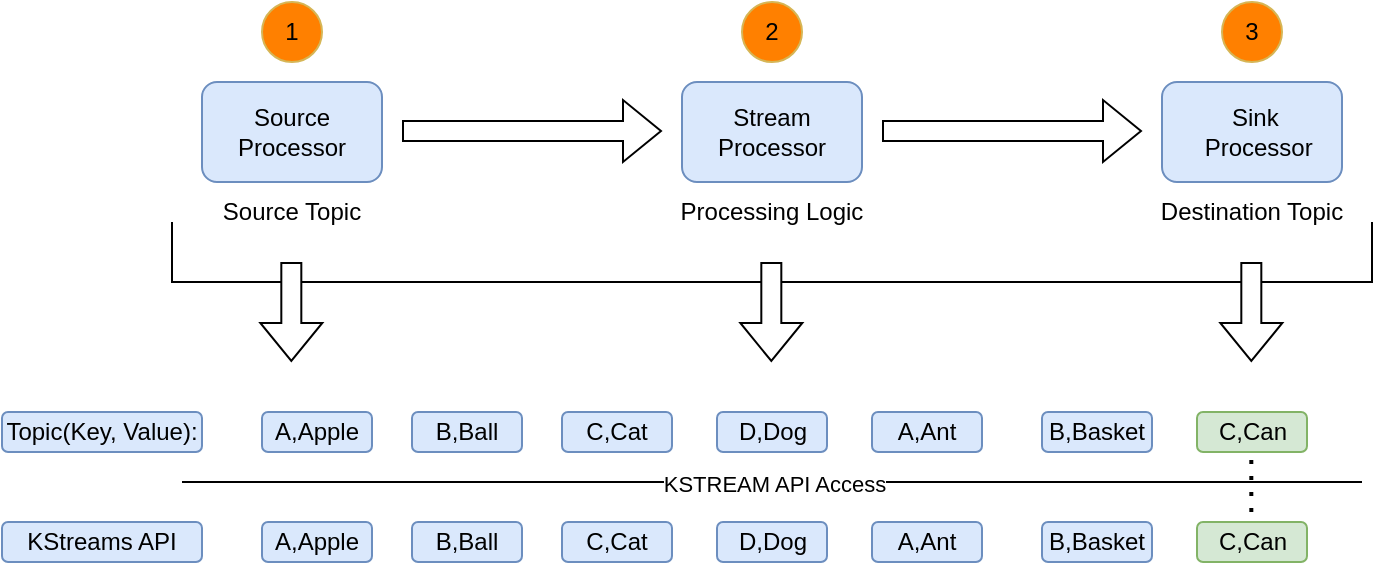 <mxfile version="23.0.1" type="google" pages="2">
  <diagram name="Page-1" id="6tKYj15fQL-WdANzBw2b">
    <mxGraphModel grid="1" page="1" gridSize="10" guides="1" tooltips="1" connect="1" arrows="1" fold="1" pageScale="1" pageWidth="850" pageHeight="1100" math="0" shadow="0">
      <root>
        <mxCell id="0" />
        <mxCell id="1" parent="0" />
        <mxCell id="F1lQoI6iij9EIfafOThn-3" value="1" style="ellipse;whiteSpace=wrap;html=1;aspect=fixed;fillColor=#FF8000;strokeColor=#d6b656;" vertex="1" parent="1">
          <mxGeometry x="215" y="120" width="30" height="30" as="geometry" />
        </mxCell>
        <mxCell id="F1lQoI6iij9EIfafOThn-4" value="2" style="ellipse;whiteSpace=wrap;html=1;aspect=fixed;fillColor=#FF8000;strokeColor=#d6b656;" vertex="1" parent="1">
          <mxGeometry x="455" y="120" width="30" height="30" as="geometry" />
        </mxCell>
        <mxCell id="F1lQoI6iij9EIfafOThn-5" value="3" style="ellipse;whiteSpace=wrap;html=1;aspect=fixed;fillColor=#FF8000;strokeColor=#d6b656;" vertex="1" parent="1">
          <mxGeometry x="695" y="120" width="30" height="30" as="geometry" />
        </mxCell>
        <mxCell id="F1lQoI6iij9EIfafOThn-11" value="Source Processor" style="rounded=1;whiteSpace=wrap;html=1;fillColor=#dae8fc;strokeColor=#6c8ebf;" vertex="1" parent="1">
          <mxGeometry x="185" y="160" width="90" height="50" as="geometry" />
        </mxCell>
        <mxCell id="F1lQoI6iij9EIfafOThn-12" value="Stream Processor" style="rounded=1;whiteSpace=wrap;html=1;fillColor=#dae8fc;strokeColor=#6c8ebf;" vertex="1" parent="1">
          <mxGeometry x="425" y="160" width="90" height="50" as="geometry" />
        </mxCell>
        <mxCell id="F1lQoI6iij9EIfafOThn-13" value="&amp;nbsp;Sink&lt;br&gt;&amp;nbsp; Processor" style="rounded=1;whiteSpace=wrap;html=1;fillColor=#dae8fc;strokeColor=#6c8ebf;" vertex="1" parent="1">
          <mxGeometry x="665" y="160" width="90" height="50" as="geometry" />
        </mxCell>
        <mxCell id="F1lQoI6iij9EIfafOThn-14" value="Source Topic" style="text;html=1;strokeColor=none;fillColor=none;align=center;verticalAlign=middle;whiteSpace=wrap;rounded=0;" vertex="1" parent="1">
          <mxGeometry x="185" y="210" width="90" height="30" as="geometry" />
        </mxCell>
        <mxCell id="F1lQoI6iij9EIfafOThn-15" value="Processing Logic" style="text;html=1;strokeColor=none;fillColor=none;align=center;verticalAlign=middle;whiteSpace=wrap;rounded=0;" vertex="1" parent="1">
          <mxGeometry x="420" y="210" width="100" height="30" as="geometry" />
        </mxCell>
        <mxCell id="F1lQoI6iij9EIfafOThn-16" value="Destination Topic" style="text;html=1;strokeColor=none;fillColor=none;align=center;verticalAlign=middle;whiteSpace=wrap;rounded=0;" vertex="1" parent="1">
          <mxGeometry x="660" y="210" width="100" height="30" as="geometry" />
        </mxCell>
        <mxCell id="F1lQoI6iij9EIfafOThn-17" value="" style="endArrow=none;html=1;rounded=0;" edge="1" parent="1">
          <mxGeometry width="50" height="50" relative="1" as="geometry">
            <mxPoint x="170" y="230" as="sourcePoint" />
            <mxPoint x="770" y="230" as="targetPoint" />
            <Array as="points">
              <mxPoint x="170" y="260" />
              <mxPoint x="770" y="260" />
            </Array>
          </mxGeometry>
        </mxCell>
        <mxCell id="05hDE1xjEh5lDh9beN6P-1" value="" style="shape=flexArrow;endArrow=classic;html=1;rounded=0;" edge="1" parent="1">
          <mxGeometry width="50" height="50" relative="1" as="geometry">
            <mxPoint x="525" y="184.5" as="sourcePoint" />
            <mxPoint x="655" y="184.5" as="targetPoint" />
          </mxGeometry>
        </mxCell>
        <mxCell id="05hDE1xjEh5lDh9beN6P-2" value="" style="shape=flexArrow;endArrow=classic;html=1;rounded=0;" edge="1" parent="1">
          <mxGeometry width="50" height="50" relative="1" as="geometry">
            <mxPoint x="285" y="184.5" as="sourcePoint" />
            <mxPoint x="415" y="184.5" as="targetPoint" />
          </mxGeometry>
        </mxCell>
        <mxCell id="LZXyYZDwXgrivEgTvq4V-2" value="A,Apple" style="rounded=1;whiteSpace=wrap;html=1;fillColor=#dae8fc;strokeColor=#6c8ebf;" vertex="1" parent="1">
          <mxGeometry x="215" y="325" width="55" height="20" as="geometry" />
        </mxCell>
        <mxCell id="LZXyYZDwXgrivEgTvq4V-3" value="B,Ball" style="rounded=1;whiteSpace=wrap;html=1;fillColor=#dae8fc;strokeColor=#6c8ebf;" vertex="1" parent="1">
          <mxGeometry x="290" y="325" width="55" height="20" as="geometry" />
        </mxCell>
        <mxCell id="LZXyYZDwXgrivEgTvq4V-4" value="C,Cat" style="rounded=1;whiteSpace=wrap;html=1;fillColor=#dae8fc;strokeColor=#6c8ebf;" vertex="1" parent="1">
          <mxGeometry x="365" y="325" width="55" height="20" as="geometry" />
        </mxCell>
        <mxCell id="LZXyYZDwXgrivEgTvq4V-5" value="D,Dog" style="rounded=1;whiteSpace=wrap;html=1;fillColor=#dae8fc;strokeColor=#6c8ebf;" vertex="1" parent="1">
          <mxGeometry x="442.5" y="325" width="55" height="20" as="geometry" />
        </mxCell>
        <mxCell id="LZXyYZDwXgrivEgTvq4V-6" value="A,Ant" style="rounded=1;whiteSpace=wrap;html=1;fillColor=#dae8fc;strokeColor=#6c8ebf;" vertex="1" parent="1">
          <mxGeometry x="520" y="325" width="55" height="20" as="geometry" />
        </mxCell>
        <mxCell id="LZXyYZDwXgrivEgTvq4V-7" value="B,Basket" style="rounded=1;whiteSpace=wrap;html=1;fillColor=#dae8fc;strokeColor=#6c8ebf;" vertex="1" parent="1">
          <mxGeometry x="605" y="325" width="55" height="20" as="geometry" />
        </mxCell>
        <mxCell id="LZXyYZDwXgrivEgTvq4V-9" value="" style="shape=flexArrow;endArrow=classic;html=1;rounded=0;fillColor=default;" edge="1" parent="1">
          <mxGeometry width="50" height="50" relative="1" as="geometry">
            <mxPoint x="229.66" y="250" as="sourcePoint" />
            <mxPoint x="229.66" y="300" as="targetPoint" />
          </mxGeometry>
        </mxCell>
        <mxCell id="LZXyYZDwXgrivEgTvq4V-10" value="" style="endArrow=none;html=1;rounded=0;" edge="1" parent="1">
          <mxGeometry width="50" height="50" relative="1" as="geometry">
            <mxPoint x="175" y="360" as="sourcePoint" />
            <mxPoint x="765" y="360" as="targetPoint" />
          </mxGeometry>
        </mxCell>
        <mxCell id="LZXyYZDwXgrivEgTvq4V-11" value="KSTREAM API Access" style="edgeLabel;html=1;align=center;verticalAlign=middle;resizable=0;points=[];" connectable="0" vertex="1" parent="LZXyYZDwXgrivEgTvq4V-10">
          <mxGeometry x="-0.171" y="-1" relative="1" as="geometry">
            <mxPoint x="51" as="offset" />
          </mxGeometry>
        </mxCell>
        <mxCell id="LZXyYZDwXgrivEgTvq4V-12" value="A,Apple" style="rounded=1;whiteSpace=wrap;html=1;fillColor=#dae8fc;strokeColor=#6c8ebf;" vertex="1" parent="1">
          <mxGeometry x="215" y="380" width="55" height="20" as="geometry" />
        </mxCell>
        <mxCell id="LZXyYZDwXgrivEgTvq4V-13" value="B,Ball" style="rounded=1;whiteSpace=wrap;html=1;fillColor=#dae8fc;strokeColor=#6c8ebf;" vertex="1" parent="1">
          <mxGeometry x="290" y="380" width="55" height="20" as="geometry" />
        </mxCell>
        <mxCell id="LZXyYZDwXgrivEgTvq4V-14" value="C,Cat" style="rounded=1;whiteSpace=wrap;html=1;fillColor=#dae8fc;strokeColor=#6c8ebf;" vertex="1" parent="1">
          <mxGeometry x="365" y="380" width="55" height="20" as="geometry" />
        </mxCell>
        <mxCell id="LZXyYZDwXgrivEgTvq4V-15" value="D,Dog" style="rounded=1;whiteSpace=wrap;html=1;fillColor=#dae8fc;strokeColor=#6c8ebf;" vertex="1" parent="1">
          <mxGeometry x="442.5" y="380" width="55" height="20" as="geometry" />
        </mxCell>
        <mxCell id="LZXyYZDwXgrivEgTvq4V-16" value="A,Ant" style="rounded=1;whiteSpace=wrap;html=1;fillColor=#dae8fc;strokeColor=#6c8ebf;" vertex="1" parent="1">
          <mxGeometry x="520" y="380" width="55" height="20" as="geometry" />
        </mxCell>
        <mxCell id="LZXyYZDwXgrivEgTvq4V-17" value="B,Basket" style="rounded=1;whiteSpace=wrap;html=1;fillColor=#dae8fc;strokeColor=#6c8ebf;" vertex="1" parent="1">
          <mxGeometry x="605" y="380" width="55" height="20" as="geometry" />
        </mxCell>
        <mxCell id="LZXyYZDwXgrivEgTvq4V-19" value="" style="shape=flexArrow;endArrow=classic;html=1;rounded=0;fillColor=default;" edge="1" parent="1">
          <mxGeometry width="50" height="50" relative="1" as="geometry">
            <mxPoint x="469.66" y="250" as="sourcePoint" />
            <mxPoint x="469.66" y="300" as="targetPoint" />
          </mxGeometry>
        </mxCell>
        <mxCell id="LZXyYZDwXgrivEgTvq4V-21" value="" style="shape=flexArrow;endArrow=classic;html=1;rounded=0;fillColor=default;" edge="1" parent="1">
          <mxGeometry width="50" height="50" relative="1" as="geometry">
            <mxPoint x="709.66" y="250" as="sourcePoint" />
            <mxPoint x="709.66" y="300" as="targetPoint" />
          </mxGeometry>
        </mxCell>
        <mxCell id="LZXyYZDwXgrivEgTvq4V-22" value="C,Can" style="rounded=1;whiteSpace=wrap;html=1;fillColor=#d5e8d4;strokeColor=#82b366;" vertex="1" parent="1">
          <mxGeometry x="682.5" y="325" width="55" height="20" as="geometry" />
        </mxCell>
        <mxCell id="LZXyYZDwXgrivEgTvq4V-28" value="" style="endArrow=none;dashed=1;html=1;dashPattern=1 3;strokeWidth=2;rounded=0;" edge="1" parent="1">
          <mxGeometry width="50" height="50" relative="1" as="geometry">
            <mxPoint x="709.66" y="375" as="sourcePoint" />
            <mxPoint x="709.66" y="345" as="targetPoint" />
          </mxGeometry>
        </mxCell>
        <mxCell id="LZXyYZDwXgrivEgTvq4V-29" value="C,Can" style="rounded=1;whiteSpace=wrap;html=1;fillColor=#d5e8d4;strokeColor=#82b366;" vertex="1" parent="1">
          <mxGeometry x="682.5" y="380" width="55" height="20" as="geometry" />
        </mxCell>
        <mxCell id="LZXyYZDwXgrivEgTvq4V-33" value="Topic(Key, Value):" style="rounded=1;whiteSpace=wrap;html=1;fillColor=#dae8fc;strokeColor=#6c8ebf;" vertex="1" parent="1">
          <mxGeometry x="85" y="325" width="100" height="20" as="geometry" />
        </mxCell>
        <mxCell id="LZXyYZDwXgrivEgTvq4V-34" value="KStreams API" style="rounded=1;whiteSpace=wrap;html=1;fillColor=#dae8fc;strokeColor=#6c8ebf;" vertex="1" parent="1">
          <mxGeometry x="85" y="380" width="100" height="20" as="geometry" />
        </mxCell>
      </root>
    </mxGraphModel>
  </diagram>
  <diagram id="TjX8Dufsh6M4SfO8pbeA" name="Page-2">
    <mxGraphModel grid="1" page="1" gridSize="10" guides="1" tooltips="1" connect="1" arrows="1" fold="1" pageScale="1" pageWidth="850" pageHeight="1100" math="0" shadow="0">
      <root>
        <mxCell id="0" />
        <mxCell id="1" parent="0" />
        <mxCell id="jQN7IbMDCtW8k7KpFkmb-8" style="edgeStyle=orthogonalEdgeStyle;rounded=0;orthogonalLoop=1;jettySize=auto;html=1;entryX=0;entryY=0.5;entryDx=0;entryDy=0;" edge="1" parent="1" source="jQN7IbMDCtW8k7KpFkmb-4" target="52nfHYfoAG056sIJ6zT6-2">
          <mxGeometry relative="1" as="geometry" />
        </mxCell>
        <mxCell id="jQN7IbMDCtW8k7KpFkmb-4" value="" style="whiteSpace=wrap;html=1;aspect=fixed;" vertex="1" parent="1">
          <mxGeometry x="20" y="210" width="80" height="80" as="geometry" />
        </mxCell>
        <mxCell id="jQN7IbMDCtW8k7KpFkmb-5" value="Spring Boot, SpringWeb, Security, Spring DataJPA Postgres,&lt;br&gt;spring Kafka" style="whiteSpace=wrap;html=1;aspect=fixed;" vertex="1" parent="1">
          <mxGeometry x="500" y="50" width="150" height="150" as="geometry" />
        </mxCell>
        <mxCell id="jQN7IbMDCtW8k7KpFkmb-7" value="Crowdstrike, palo alto fw&lt;br&gt;VMX Router" style="text;html=1;strokeColor=none;fillColor=none;align=center;verticalAlign=middle;whiteSpace=wrap;rounded=0;" vertex="1" parent="1">
          <mxGeometry x="30" y="230" width="60" height="30" as="geometry" />
        </mxCell>
        <mxCell id="jQN7IbMDCtW8k7KpFkmb-9" value="postgres" style="shape=cylinder3;whiteSpace=wrap;html=1;boundedLbl=1;backgroundOutline=1;size=15;" vertex="1" parent="1">
          <mxGeometry x="545" y="380" width="60" height="80" as="geometry" />
        </mxCell>
        <mxCell id="jQN7IbMDCtW8k7KpFkmb-12" value="&lt;div style=&quot;text-align: left;&quot;&gt;&lt;u style=&quot;background-color: initial;&quot;&gt;Interested&amp;nbsp; topic criteria&lt;/u&gt;&lt;/div&gt;&lt;div style=&quot;text-align: left;&quot;&gt;&lt;span style=&quot;font-size: 12px;&quot;&gt;1) Customer FNN&lt;/span&gt;&lt;/div&gt;&lt;div style=&quot;text-align: left;&quot;&gt;&lt;span style=&quot;font-size: 12px;&quot;&gt;2) Crowstrike vulerabilites&lt;/span&gt;&lt;/div&gt;&lt;div style=&quot;text-align: left;&quot;&gt;&lt;span style=&quot;font-size: 12px;&quot;&gt;3) Blocked Sites accessed&lt;/span&gt;&lt;/div&gt;&lt;div style=&quot;text-align: left;&quot;&gt;&lt;span style=&quot;font-size: 12px;&quot;&gt;4) Customer SRC IP&lt;/span&gt;&lt;/div&gt;&lt;div style=&quot;text-align: left;&quot;&gt;5) Customer email address&lt;/div&gt;&lt;div style=&quot;text-align: left;&quot;&gt;&lt;br&gt;&lt;/div&gt;&lt;div style=&quot;text-align: left;&quot;&gt;&lt;br&gt;&lt;/div&gt;&lt;div style=&quot;text-align: left;&quot;&gt;&lt;br&gt;&lt;/div&gt;&lt;div style=&quot;text-align: left;&quot;&gt;Entity Record&lt;/div&gt;&lt;div style=&quot;text-align: left;&quot;&gt;&lt;br&gt;&lt;/div&gt;" style="whiteSpace=wrap;html=1;aspect=fixed;" vertex="1" parent="1">
          <mxGeometry x="620" y="400" width="160" height="160" as="geometry" />
        </mxCell>
        <mxCell id="jQN7IbMDCtW8k7KpFkmb-14" value="Notification Service(SMTP)" style="rounded=0;whiteSpace=wrap;html=1;" vertex="1" parent="1">
          <mxGeometry x="500" y="50" width="150" height="40" as="geometry" />
        </mxCell>
        <mxCell id="52nfHYfoAG056sIJ6zT6-2" value="Kafka" style="rounded=0;whiteSpace=wrap;html=1;" vertex="1" parent="1">
          <mxGeometry x="220" y="230" width="120" height="40" as="geometry" />
        </mxCell>
        <mxCell id="52nfHYfoAG056sIJ6zT6-3" value="" style="endArrow=classic;html=1;rounded=0;exitX=0;exitY=0.5;exitDx=0;exitDy=0;entryX=1;entryY=0.5;entryDx=0;entryDy=0;" edge="1" parent="1" source="jQN7IbMDCtW8k7KpFkmb-5" target="52nfHYfoAG056sIJ6zT6-2">
          <mxGeometry width="50" height="50" relative="1" as="geometry">
            <mxPoint x="450" y="130" as="sourcePoint" />
            <mxPoint x="400" y="180" as="targetPoint" />
          </mxGeometry>
        </mxCell>
        <mxCell id="52nfHYfoAG056sIJ6zT6-4" value="" style="endArrow=classic;html=1;rounded=0;entryX=1;entryY=0.5;entryDx=0;entryDy=0;exitX=0;exitY=0.5;exitDx=0;exitDy=0;" edge="1" parent="1" target="52nfHYfoAG056sIJ6zT6-2">
          <mxGeometry width="50" height="50" relative="1" as="geometry">
            <mxPoint x="500" y="280" as="sourcePoint" />
            <mxPoint x="350" y="260" as="targetPoint" />
          </mxGeometry>
        </mxCell>
        <mxCell id="52nfHYfoAG056sIJ6zT6-10" style="edgeStyle=orthogonalEdgeStyle;rounded=0;orthogonalLoop=1;jettySize=auto;html=1;exitX=0.5;exitY=1;exitDx=0;exitDy=0;" edge="1" parent="1" source="52nfHYfoAG056sIJ6zT6-6" target="jQN7IbMDCtW8k7KpFkmb-9">
          <mxGeometry relative="1" as="geometry" />
        </mxCell>
        <mxCell id="52nfHYfoAG056sIJ6zT6-6" value="Spring Boot, SpringWeb, Security, Spring DataJPA Postgres,&lt;br&gt;spring Kafka" style="whiteSpace=wrap;html=1;aspect=fixed;" vertex="1" parent="1">
          <mxGeometry x="500" y="210" width="150" height="150" as="geometry" />
        </mxCell>
        <mxCell id="52nfHYfoAG056sIJ6zT6-7" value="Notification Service(SMTP)" style="rounded=0;whiteSpace=wrap;html=1;" vertex="1" parent="1">
          <mxGeometry x="500" y="210" width="150" height="40" as="geometry" />
        </mxCell>
        <mxCell id="52nfHYfoAG056sIJ6zT6-8" value="&lt;div style=&quot;text-align: left;&quot;&gt;&lt;u style=&quot;background-color: initial;&quot;&gt;Consumed topics&lt;/u&gt;&lt;/div&gt;&lt;div style=&quot;text-align: left;&quot;&gt;&lt;br&gt;&lt;/div&gt;" style="whiteSpace=wrap;html=1;aspect=fixed;" vertex="1" parent="1">
          <mxGeometry x="540" y="480" width="70" height="70" as="geometry" />
        </mxCell>
        <mxCell id="52nfHYfoAG056sIJ6zT6-16" value="" style="group" connectable="0" vertex="1" parent="1">
          <mxGeometry x="650" y="50" width="50" height="150" as="geometry" />
        </mxCell>
        <mxCell id="52nfHYfoAG056sIJ6zT6-11" value="Tomcat1&lt;br&gt;" style="rounded=0;whiteSpace=wrap;html=1;fillColor=none;horizontal=1;verticalAlign=top;" vertex="1" parent="52nfHYfoAG056sIJ6zT6-16">
          <mxGeometry width="50" height="150" as="geometry" />
        </mxCell>
        <mxCell id="52nfHYfoAG056sIJ6zT6-15" value="AngularApp" style="rounded=1;whiteSpace=wrap;html=1;direction=south;horizontal=0;" vertex="1" parent="52nfHYfoAG056sIJ6zT6-16">
          <mxGeometry x="10" y="30" width="30" height="90" as="geometry" />
        </mxCell>
        <mxCell id="52nfHYfoAG056sIJ6zT6-17" value="" style="group" connectable="0" vertex="1" parent="1">
          <mxGeometry x="650" y="210" width="50" height="150" as="geometry" />
        </mxCell>
        <mxCell id="52nfHYfoAG056sIJ6zT6-18" value="TomcatN" style="rounded=0;whiteSpace=wrap;html=1;fillColor=none;horizontal=1;verticalAlign=top;" vertex="1" parent="52nfHYfoAG056sIJ6zT6-17">
          <mxGeometry width="50" height="150" as="geometry" />
        </mxCell>
        <mxCell id="52nfHYfoAG056sIJ6zT6-19" value="AngularApp" style="rounded=1;whiteSpace=wrap;html=1;direction=south;horizontal=0;" vertex="1" parent="52nfHYfoAG056sIJ6zT6-17">
          <mxGeometry x="10" y="30" width="30" height="90" as="geometry" />
        </mxCell>
        <mxCell id="52nfHYfoAG056sIJ6zT6-20" value="Load Balancer" style="rounded=0;whiteSpace=wrap;html=1;horizontal=0;" vertex="1" parent="1">
          <mxGeometry x="710" width="10" height="360" as="geometry" />
        </mxCell>
        <mxCell id="52nfHYfoAG056sIJ6zT6-22" value="Server Platform&lt;br&gt;Core Platform and Services" style="rounded=0;whiteSpace=wrap;html=1;fillColor=none;verticalAlign=top;" vertex="1" parent="1">
          <mxGeometry x="500" width="200" height="200" as="geometry" />
        </mxCell>
        <mxCell id="52nfHYfoAG056sIJ6zT6-23" value="Resource Executive(BE) Drivers" style="whiteSpace=wrap;html=1;aspect=fixed;" vertex="1" parent="1">
          <mxGeometry x="290" width="80" height="80" as="geometry" />
        </mxCell>
      </root>
    </mxGraphModel>
  </diagram>
</mxfile>
